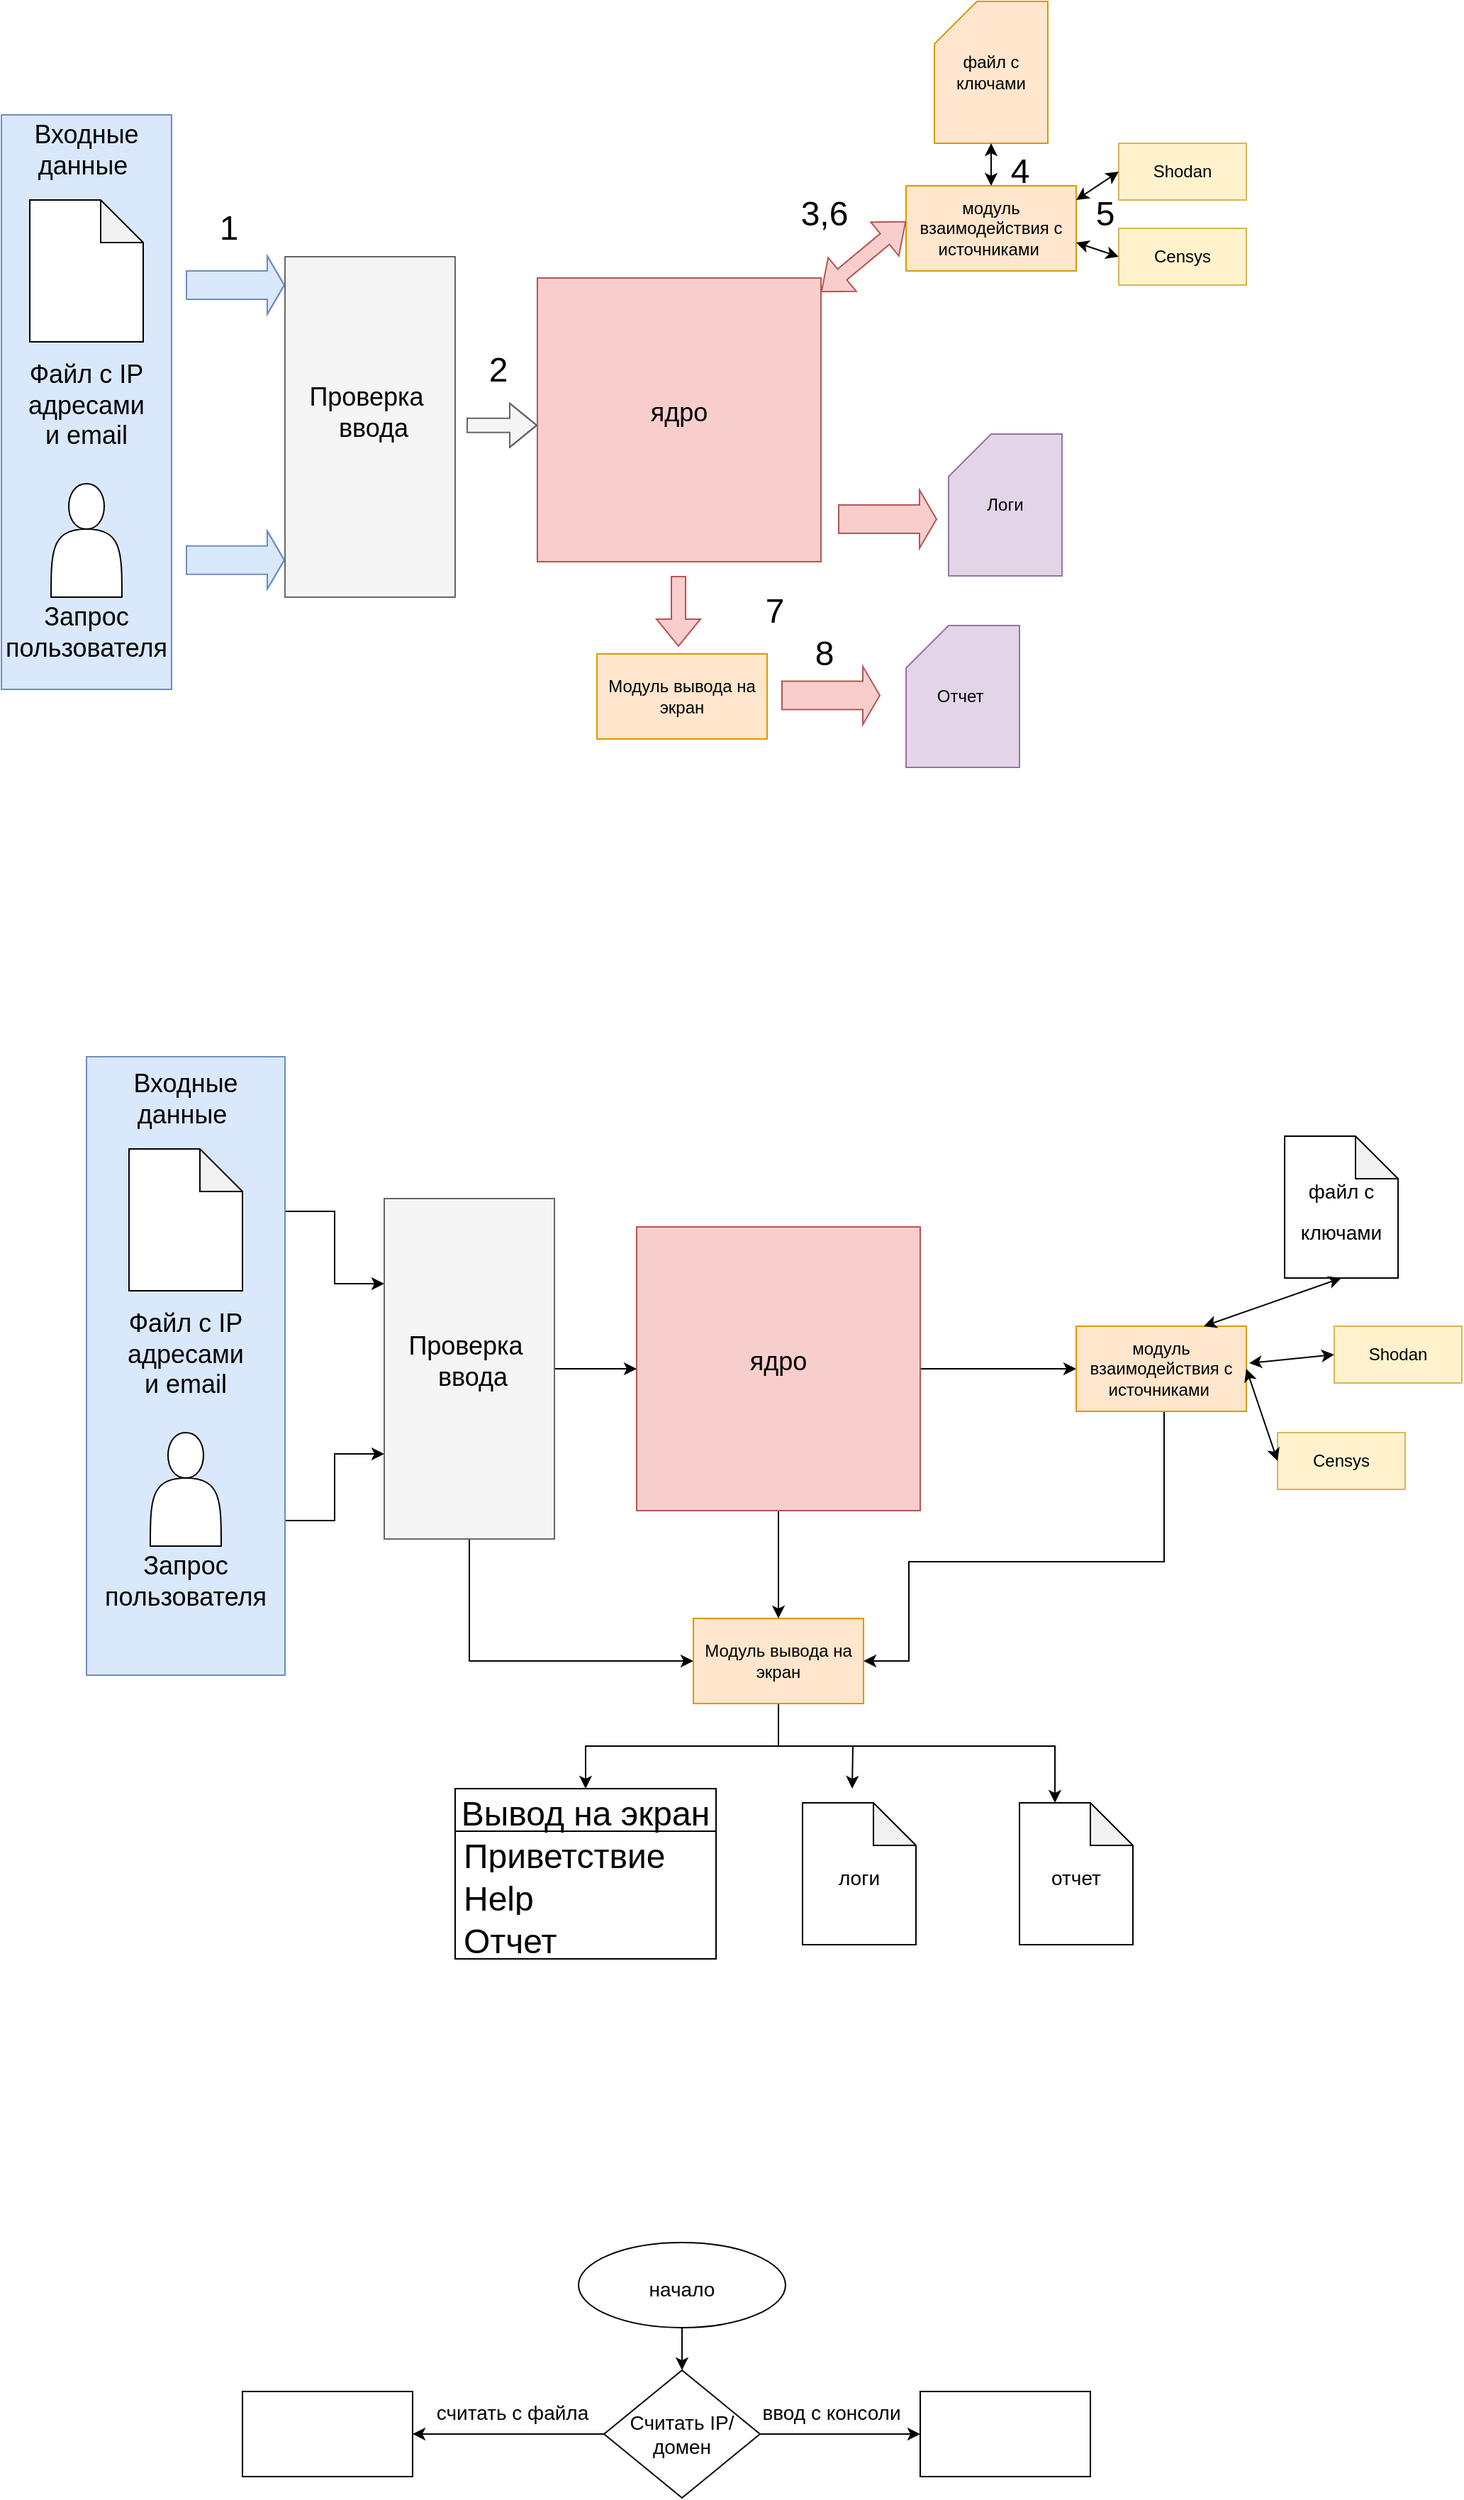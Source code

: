 <mxfile version="20.6.0" type="github">
  <diagram id="up5iI3iQv7PyqTdMi2UR" name="Страница 1">
    <mxGraphModel dx="1038" dy="1716" grid="1" gridSize="10" guides="1" tooltips="1" connect="1" arrows="1" fold="1" page="1" pageScale="1" pageWidth="827" pageHeight="1169" math="0" shadow="0">
      <root>
        <mxCell id="0" />
        <mxCell id="1" parent="0" />
        <mxCell id="2HNQQZp9qXN_uULMF0lr-115" style="edgeStyle=orthogonalEdgeStyle;rounded=0;orthogonalLoop=1;jettySize=auto;html=1;exitX=1;exitY=0.75;exitDx=0;exitDy=0;entryX=0;entryY=0.75;entryDx=0;entryDy=0;fontSize=24;" parent="1" source="2HNQQZp9qXN_uULMF0lr-110" target="2HNQQZp9qXN_uULMF0lr-51" edge="1">
          <mxGeometry relative="1" as="geometry" />
        </mxCell>
        <mxCell id="2HNQQZp9qXN_uULMF0lr-125" style="edgeStyle=orthogonalEdgeStyle;rounded=0;orthogonalLoop=1;jettySize=auto;html=1;exitX=1;exitY=0.25;exitDx=0;exitDy=0;fontSize=14;entryX=0;entryY=0.25;entryDx=0;entryDy=0;" parent="1" source="2HNQQZp9qXN_uULMF0lr-110" target="2HNQQZp9qXN_uULMF0lr-51" edge="1">
          <mxGeometry relative="1" as="geometry">
            <mxPoint x="260.077" y="1078" as="targetPoint" />
          </mxGeometry>
        </mxCell>
        <mxCell id="2HNQQZp9qXN_uULMF0lr-110" value="" style="rounded=0;whiteSpace=wrap;html=1;fontSize=24;fillColor=#dae8fc;strokeColor=#6c8ebf;" parent="1" vertex="1">
          <mxGeometry x="60" y="664" width="140" height="436" as="geometry" />
        </mxCell>
        <mxCell id="2HNQQZp9qXN_uULMF0lr-23" value="" style="rounded=0;whiteSpace=wrap;html=1;fillColor=#dae8fc;strokeColor=#6c8ebf;" parent="1" vertex="1">
          <mxGeometry width="120" height="405" as="geometry" />
        </mxCell>
        <mxCell id="2HNQQZp9qXN_uULMF0lr-1" value="" style="whiteSpace=wrap;html=1;aspect=fixed;fillColor=#f8cecc;strokeColor=#b85450;" parent="1" vertex="1">
          <mxGeometry x="378" y="115" width="200" height="200" as="geometry" />
        </mxCell>
        <mxCell id="2HNQQZp9qXN_uULMF0lr-3" value="" style="shape=note;whiteSpace=wrap;html=1;backgroundOutline=1;darkOpacity=0.05;" parent="1" vertex="1">
          <mxGeometry x="20" y="60" width="80" height="100" as="geometry" />
        </mxCell>
        <mxCell id="2HNQQZp9qXN_uULMF0lr-4" value="" style="shape=flexArrow;endArrow=classic;html=1;rounded=0;width=20;endSize=3.67;fillColor=#dae8fc;strokeColor=#6c8ebf;" parent="1" edge="1">
          <mxGeometry width="50" height="50" relative="1" as="geometry">
            <mxPoint x="130" y="120" as="sourcePoint" />
            <mxPoint x="200" y="120" as="targetPoint" />
            <Array as="points">
              <mxPoint x="170" y="120" />
            </Array>
          </mxGeometry>
        </mxCell>
        <mxCell id="2HNQQZp9qXN_uULMF0lr-5" value="модуль взаимодействия с источниками&amp;nbsp;" style="rounded=0;whiteSpace=wrap;html=1;fillColor=#ffe6cc;strokeColor=#d79b00;" parent="1" vertex="1">
          <mxGeometry x="638" y="50" width="120" height="60" as="geometry" />
        </mxCell>
        <mxCell id="2HNQQZp9qXN_uULMF0lr-6" value="Shodan" style="rounded=0;whiteSpace=wrap;html=1;fillColor=#fff2cc;strokeColor=#d6b656;" parent="1" vertex="1">
          <mxGeometry x="788" y="20" width="90" height="40" as="geometry" />
        </mxCell>
        <mxCell id="2HNQQZp9qXN_uULMF0lr-7" value="Censys" style="rounded=0;whiteSpace=wrap;html=1;fillColor=#fff2cc;strokeColor=#d6b656;" parent="1" vertex="1">
          <mxGeometry x="788" y="80" width="90" height="40" as="geometry" />
        </mxCell>
        <mxCell id="2HNQQZp9qXN_uULMF0lr-8" value="" style="shape=flexArrow;endArrow=classic;startArrow=classic;html=1;rounded=0;fillColor=#f8cecc;strokeColor=#b85450;" parent="1" edge="1">
          <mxGeometry width="100" height="100" relative="1" as="geometry">
            <mxPoint x="578" y="125" as="sourcePoint" />
            <mxPoint x="638" y="75" as="targetPoint" />
            <Array as="points">
              <mxPoint x="638" y="75" />
            </Array>
          </mxGeometry>
        </mxCell>
        <mxCell id="2HNQQZp9qXN_uULMF0lr-9" value="" style="endArrow=classic;startArrow=classic;html=1;rounded=0;" parent="1" edge="1">
          <mxGeometry width="50" height="50" relative="1" as="geometry">
            <mxPoint x="758" y="60" as="sourcePoint" />
            <mxPoint x="788" y="40" as="targetPoint" />
          </mxGeometry>
        </mxCell>
        <mxCell id="2HNQQZp9qXN_uULMF0lr-10" value="" style="endArrow=classic;startArrow=classic;html=1;rounded=0;entryX=0;entryY=0.5;entryDx=0;entryDy=0;" parent="1" target="2HNQQZp9qXN_uULMF0lr-7" edge="1">
          <mxGeometry width="50" height="50" relative="1" as="geometry">
            <mxPoint x="758" y="90" as="sourcePoint" />
            <mxPoint x="788" y="70" as="targetPoint" />
            <Array as="points" />
          </mxGeometry>
        </mxCell>
        <mxCell id="2HNQQZp9qXN_uULMF0lr-11" value="" style="shape=flexArrow;endArrow=classic;html=1;rounded=0;fillColor=#f8cecc;strokeColor=#b85450;" parent="1" edge="1">
          <mxGeometry width="50" height="50" relative="1" as="geometry">
            <mxPoint x="477.5" y="325" as="sourcePoint" />
            <mxPoint x="477.5" y="375" as="targetPoint" />
          </mxGeometry>
        </mxCell>
        <mxCell id="2HNQQZp9qXN_uULMF0lr-13" value="" style="shape=actor;whiteSpace=wrap;html=1;" parent="1" vertex="1">
          <mxGeometry x="35" y="260" width="50" height="80" as="geometry" />
        </mxCell>
        <mxCell id="2HNQQZp9qXN_uULMF0lr-14" value="" style="shape=flexArrow;endArrow=classic;html=1;rounded=0;width=20;endSize=3.67;fillColor=#dae8fc;strokeColor=#6c8ebf;" parent="1" edge="1">
          <mxGeometry width="50" height="50" relative="1" as="geometry">
            <mxPoint x="130" y="313.82" as="sourcePoint" />
            <mxPoint x="200" y="313.82" as="targetPoint" />
            <Array as="points">
              <mxPoint x="170" y="313.82" />
            </Array>
          </mxGeometry>
        </mxCell>
        <mxCell id="2HNQQZp9qXN_uULMF0lr-20" value="" style="shape=flexArrow;endArrow=classic;html=1;rounded=0;width=20;endSize=3.67;fillColor=#f8cecc;strokeColor=#b85450;" parent="1" edge="1">
          <mxGeometry width="50" height="50" relative="1" as="geometry">
            <mxPoint x="590" y="285" as="sourcePoint" />
            <mxPoint x="660" y="285" as="targetPoint" />
            <Array as="points" />
          </mxGeometry>
        </mxCell>
        <mxCell id="2HNQQZp9qXN_uULMF0lr-21" value="Логи" style="shape=card;whiteSpace=wrap;html=1;fillColor=#e1d5e7;strokeColor=#9673a6;" parent="1" vertex="1">
          <mxGeometry x="668" y="225" width="80" height="100" as="geometry" />
        </mxCell>
        <mxCell id="2HNQQZp9qXN_uULMF0lr-24" value="&lt;font style=&quot;font-size: 18px;&quot;&gt;Входные данные&amp;nbsp;&lt;/font&gt;" style="text;html=1;strokeColor=none;fillColor=none;align=center;verticalAlign=middle;whiteSpace=wrap;rounded=0;" parent="1" vertex="1">
          <mxGeometry x="30" y="10" width="60" height="30" as="geometry" />
        </mxCell>
        <mxCell id="2HNQQZp9qXN_uULMF0lr-25" value="" style="rounded=0;whiteSpace=wrap;html=1;fontSize=18;fillColor=#f5f5f5;fontColor=#333333;strokeColor=#666666;" parent="1" vertex="1">
          <mxGeometry x="200" y="100" width="120" height="240" as="geometry" />
        </mxCell>
        <mxCell id="2HNQQZp9qXN_uULMF0lr-26" value="Проверка&amp;nbsp; &amp;nbsp;ввода" style="text;html=1;strokeColor=none;fillColor=none;align=center;verticalAlign=middle;whiteSpace=wrap;rounded=0;fontSize=18;" parent="1" vertex="1">
          <mxGeometry x="230" y="195" width="60" height="30" as="geometry" />
        </mxCell>
        <mxCell id="2HNQQZp9qXN_uULMF0lr-31" value="Запрос пользователя&lt;br&gt;" style="text;html=1;strokeColor=none;fillColor=none;align=center;verticalAlign=middle;whiteSpace=wrap;rounded=0;fontSize=18;" parent="1" vertex="1">
          <mxGeometry x="30" y="350" width="60" height="30" as="geometry" />
        </mxCell>
        <mxCell id="2HNQQZp9qXN_uULMF0lr-32" value="Файл с IP адресами и email" style="text;html=1;strokeColor=none;fillColor=none;align=center;verticalAlign=middle;whiteSpace=wrap;rounded=0;fontSize=18;" parent="1" vertex="1">
          <mxGeometry x="30" y="190" width="60" height="30" as="geometry" />
        </mxCell>
        <mxCell id="2HNQQZp9qXN_uULMF0lr-33" value="" style="shape=flexArrow;endArrow=classic;html=1;rounded=0;fontSize=18;fillColor=#f5f5f5;strokeColor=#666666;" parent="1" edge="1">
          <mxGeometry width="50" height="50" relative="1" as="geometry">
            <mxPoint x="328" y="218.82" as="sourcePoint" />
            <mxPoint x="378" y="218.82" as="targetPoint" />
            <Array as="points">
              <mxPoint x="358" y="218.82" />
            </Array>
          </mxGeometry>
        </mxCell>
        <mxCell id="2HNQQZp9qXN_uULMF0lr-34" value="ядро" style="text;html=1;strokeColor=none;fillColor=none;align=center;verticalAlign=middle;whiteSpace=wrap;rounded=0;fontSize=18;" parent="1" vertex="1">
          <mxGeometry x="448" y="195" width="60" height="30" as="geometry" />
        </mxCell>
        <mxCell id="2HNQQZp9qXN_uULMF0lr-89" style="edgeStyle=orthogonalEdgeStyle;rounded=0;orthogonalLoop=1;jettySize=auto;html=1;fontSize=24;" parent="1" source="2HNQQZp9qXN_uULMF0lr-35" target="2HNQQZp9qXN_uULMF0lr-79" edge="1">
          <mxGeometry relative="1" as="geometry" />
        </mxCell>
        <mxCell id="2HNQQZp9qXN_uULMF0lr-121" style="edgeStyle=orthogonalEdgeStyle;rounded=0;orthogonalLoop=1;jettySize=auto;html=1;exitX=1;exitY=0.5;exitDx=0;exitDy=0;entryX=0;entryY=0.5;entryDx=0;entryDy=0;fontSize=24;" parent="1" source="2HNQQZp9qXN_uULMF0lr-35" target="2HNQQZp9qXN_uULMF0lr-38" edge="1">
          <mxGeometry relative="1" as="geometry" />
        </mxCell>
        <mxCell id="2HNQQZp9qXN_uULMF0lr-35" value="" style="whiteSpace=wrap;html=1;aspect=fixed;fillColor=#f8cecc;strokeColor=#b85450;" parent="1" vertex="1">
          <mxGeometry x="448" y="784" width="200" height="200" as="geometry" />
        </mxCell>
        <mxCell id="2HNQQZp9qXN_uULMF0lr-36" value="" style="shape=note;whiteSpace=wrap;html=1;backgroundOutline=1;darkOpacity=0.05;" parent="1" vertex="1">
          <mxGeometry x="90" y="729" width="80" height="100" as="geometry" />
        </mxCell>
        <mxCell id="2HNQQZp9qXN_uULMF0lr-94" style="edgeStyle=orthogonalEdgeStyle;rounded=0;orthogonalLoop=1;jettySize=auto;html=1;exitX=0.5;exitY=1;exitDx=0;exitDy=0;entryX=1;entryY=0.5;entryDx=0;entryDy=0;fontSize=24;" parent="1" source="2HNQQZp9qXN_uULMF0lr-38" target="2HNQQZp9qXN_uULMF0lr-79" edge="1">
          <mxGeometry relative="1" as="geometry">
            <Array as="points">
              <mxPoint x="820" y="914" />
              <mxPoint x="820" y="1020" />
              <mxPoint x="640" y="1020" />
              <mxPoint x="640" y="1090" />
            </Array>
          </mxGeometry>
        </mxCell>
        <mxCell id="2HNQQZp9qXN_uULMF0lr-38" value="модуль взаимодействия с источниками&amp;nbsp;" style="rounded=0;whiteSpace=wrap;html=1;fillColor=#ffe6cc;strokeColor=#d79b00;" parent="1" vertex="1">
          <mxGeometry x="758" y="854" width="120" height="60" as="geometry" />
        </mxCell>
        <mxCell id="2HNQQZp9qXN_uULMF0lr-39" value="Shodan" style="rounded=0;whiteSpace=wrap;html=1;fillColor=#fff2cc;strokeColor=#d6b656;" parent="1" vertex="1">
          <mxGeometry x="940" y="854" width="90" height="40" as="geometry" />
        </mxCell>
        <mxCell id="2HNQQZp9qXN_uULMF0lr-40" value="Censys" style="rounded=0;whiteSpace=wrap;html=1;fillColor=#fff2cc;strokeColor=#d6b656;" parent="1" vertex="1">
          <mxGeometry x="900" y="929" width="90" height="40" as="geometry" />
        </mxCell>
        <mxCell id="2HNQQZp9qXN_uULMF0lr-42" value="" style="endArrow=classic;startArrow=classic;html=1;rounded=0;entryX=0;entryY=0.5;entryDx=0;entryDy=0;" parent="1" edge="1" target="2HNQQZp9qXN_uULMF0lr-39">
          <mxGeometry width="50" height="50" relative="1" as="geometry">
            <mxPoint x="880" y="880" as="sourcePoint" />
            <mxPoint x="940.0" y="834" as="targetPoint" />
          </mxGeometry>
        </mxCell>
        <mxCell id="2HNQQZp9qXN_uULMF0lr-43" value="" style="endArrow=classic;startArrow=classic;html=1;rounded=0;entryX=0;entryY=0.5;entryDx=0;entryDy=0;exitX=1;exitY=0.5;exitDx=0;exitDy=0;" parent="1" source="2HNQQZp9qXN_uULMF0lr-38" target="2HNQQZp9qXN_uULMF0lr-40" edge="1">
          <mxGeometry width="50" height="50" relative="1" as="geometry">
            <mxPoint x="868.0" y="880" as="sourcePoint" />
            <mxPoint x="898" y="860" as="targetPoint" />
            <Array as="points" />
          </mxGeometry>
        </mxCell>
        <mxCell id="2HNQQZp9qXN_uULMF0lr-46" value="" style="shape=actor;whiteSpace=wrap;html=1;" parent="1" vertex="1">
          <mxGeometry x="105" y="929" width="50" height="80" as="geometry" />
        </mxCell>
        <mxCell id="2HNQQZp9qXN_uULMF0lr-50" value="&lt;font style=&quot;font-size: 18px;&quot;&gt;Входные данные&amp;nbsp;&lt;/font&gt;" style="text;html=1;strokeColor=none;fillColor=none;align=center;verticalAlign=middle;whiteSpace=wrap;rounded=0;" parent="1" vertex="1">
          <mxGeometry x="100" y="679" width="60" height="30" as="geometry" />
        </mxCell>
        <mxCell id="2HNQQZp9qXN_uULMF0lr-91" style="edgeStyle=orthogonalEdgeStyle;rounded=0;orthogonalLoop=1;jettySize=auto;html=1;entryX=0;entryY=0.5;entryDx=0;entryDy=0;fontSize=24;" parent="1" source="2HNQQZp9qXN_uULMF0lr-51" target="2HNQQZp9qXN_uULMF0lr-79" edge="1">
          <mxGeometry relative="1" as="geometry">
            <Array as="points">
              <mxPoint x="330" y="1090" />
            </Array>
          </mxGeometry>
        </mxCell>
        <mxCell id="2HNQQZp9qXN_uULMF0lr-116" style="edgeStyle=orthogonalEdgeStyle;rounded=0;orthogonalLoop=1;jettySize=auto;html=1;exitX=1;exitY=0.5;exitDx=0;exitDy=0;entryX=0;entryY=0.5;entryDx=0;entryDy=0;fontSize=24;" parent="1" source="2HNQQZp9qXN_uULMF0lr-51" target="2HNQQZp9qXN_uULMF0lr-35" edge="1">
          <mxGeometry relative="1" as="geometry" />
        </mxCell>
        <mxCell id="2HNQQZp9qXN_uULMF0lr-51" value="" style="rounded=0;whiteSpace=wrap;html=1;fontSize=18;fillColor=#f5f5f5;fontColor=#333333;strokeColor=#666666;" parent="1" vertex="1">
          <mxGeometry x="270" y="764" width="120" height="240" as="geometry" />
        </mxCell>
        <mxCell id="2HNQQZp9qXN_uULMF0lr-52" value="Проверка&amp;nbsp; &amp;nbsp;ввода" style="text;html=1;strokeColor=none;fillColor=none;align=center;verticalAlign=middle;whiteSpace=wrap;rounded=0;fontSize=18;" parent="1" vertex="1">
          <mxGeometry x="300" y="864" width="60" height="30" as="geometry" />
        </mxCell>
        <mxCell id="2HNQQZp9qXN_uULMF0lr-53" value="Запрос пользователя&lt;br&gt;" style="text;html=1;strokeColor=none;fillColor=none;align=center;verticalAlign=middle;whiteSpace=wrap;rounded=0;fontSize=18;" parent="1" vertex="1">
          <mxGeometry x="100" y="1019" width="60" height="30" as="geometry" />
        </mxCell>
        <mxCell id="2HNQQZp9qXN_uULMF0lr-54" value="Файл с IP адресами и email" style="text;html=1;strokeColor=none;fillColor=none;align=center;verticalAlign=middle;whiteSpace=wrap;rounded=0;fontSize=18;" parent="1" vertex="1">
          <mxGeometry x="100" y="859" width="60" height="30" as="geometry" />
        </mxCell>
        <mxCell id="2HNQQZp9qXN_uULMF0lr-56" value="ядро" style="text;html=1;strokeColor=none;fillColor=none;align=center;verticalAlign=middle;whiteSpace=wrap;rounded=0;fontSize=18;" parent="1" vertex="1">
          <mxGeometry x="518" y="864" width="60" height="30" as="geometry" />
        </mxCell>
        <mxCell id="2HNQQZp9qXN_uULMF0lr-64" value="файл с ключами" style="shape=card;whiteSpace=wrap;html=1;fillColor=#ffe6cc;strokeColor=#d79b00;" parent="1" vertex="1">
          <mxGeometry x="658" y="-80" width="80" height="100" as="geometry" />
        </mxCell>
        <mxCell id="2HNQQZp9qXN_uULMF0lr-65" value="" style="endArrow=classic;startArrow=classic;html=1;rounded=0;fontSize=12;entryX=0.5;entryY=1;entryDx=0;entryDy=0;entryPerimeter=0;" parent="1" source="2HNQQZp9qXN_uULMF0lr-5" target="2HNQQZp9qXN_uULMF0lr-64" edge="1">
          <mxGeometry width="50" height="50" relative="1" as="geometry">
            <mxPoint x="670" y="70" as="sourcePoint" />
            <mxPoint x="720" y="20" as="targetPoint" />
          </mxGeometry>
        </mxCell>
        <mxCell id="2HNQQZp9qXN_uULMF0lr-66" value="Отчет&amp;nbsp;" style="shape=card;whiteSpace=wrap;html=1;fontSize=12;fillColor=#e1d5e7;strokeColor=#9673a6;" parent="1" vertex="1">
          <mxGeometry x="638" y="360" width="80" height="100" as="geometry" />
        </mxCell>
        <mxCell id="2HNQQZp9qXN_uULMF0lr-67" value="Модуль вывода на экран" style="rounded=0;whiteSpace=wrap;html=1;fontSize=12;fillColor=#ffe6cc;strokeColor=#d79b00;" parent="1" vertex="1">
          <mxGeometry x="420" y="380" width="120" height="60" as="geometry" />
        </mxCell>
        <mxCell id="2HNQQZp9qXN_uULMF0lr-68" value="" style="shape=flexArrow;endArrow=classic;html=1;rounded=0;width=20;endSize=3.67;fillColor=#f8cecc;strokeColor=#b85450;" parent="1" edge="1">
          <mxGeometry width="50" height="50" relative="1" as="geometry">
            <mxPoint x="550" y="409.29" as="sourcePoint" />
            <mxPoint x="620" y="409.29" as="targetPoint" />
            <Array as="points" />
          </mxGeometry>
        </mxCell>
        <mxCell id="2HNQQZp9qXN_uULMF0lr-69" value="&lt;font style=&quot;font-size: 24px;&quot;&gt;1&lt;/font&gt;" style="text;html=1;align=center;verticalAlign=middle;resizable=0;points=[];autosize=1;strokeColor=none;fillColor=none;fontSize=12;" parent="1" vertex="1">
          <mxGeometry x="140" y="60" width="40" height="40" as="geometry" />
        </mxCell>
        <mxCell id="2HNQQZp9qXN_uULMF0lr-70" value="2" style="text;html=1;align=center;verticalAlign=middle;resizable=0;points=[];autosize=1;strokeColor=none;fillColor=none;fontSize=24;" parent="1" vertex="1">
          <mxGeometry x="330" y="160" width="40" height="40" as="geometry" />
        </mxCell>
        <mxCell id="2HNQQZp9qXN_uULMF0lr-71" value="3,6" style="text;html=1;align=center;verticalAlign=middle;resizable=0;points=[];autosize=1;strokeColor=none;fillColor=none;fontSize=24;" parent="1" vertex="1">
          <mxGeometry x="550" y="50" width="60" height="40" as="geometry" />
        </mxCell>
        <mxCell id="2HNQQZp9qXN_uULMF0lr-72" value="4" style="text;html=1;align=center;verticalAlign=middle;resizable=0;points=[];autosize=1;strokeColor=none;fillColor=none;fontSize=24;" parent="1" vertex="1">
          <mxGeometry x="698" y="20" width="40" height="40" as="geometry" />
        </mxCell>
        <mxCell id="2HNQQZp9qXN_uULMF0lr-74" value="5" style="text;html=1;align=center;verticalAlign=middle;resizable=0;points=[];autosize=1;strokeColor=none;fillColor=none;fontSize=24;" parent="1" vertex="1">
          <mxGeometry x="758" y="50" width="40" height="40" as="geometry" />
        </mxCell>
        <mxCell id="2HNQQZp9qXN_uULMF0lr-76" value="7" style="text;html=1;align=center;verticalAlign=middle;resizable=0;points=[];autosize=1;strokeColor=none;fillColor=none;fontSize=24;" parent="1" vertex="1">
          <mxGeometry x="525" y="330" width="40" height="40" as="geometry" />
        </mxCell>
        <mxCell id="2HNQQZp9qXN_uULMF0lr-77" value="8" style="text;html=1;align=center;verticalAlign=middle;resizable=0;points=[];autosize=1;strokeColor=none;fillColor=none;fontSize=24;" parent="1" vertex="1">
          <mxGeometry x="560" y="360" width="40" height="40" as="geometry" />
        </mxCell>
        <mxCell id="2HNQQZp9qXN_uULMF0lr-78" value="Модуль вывода на экран" style="rounded=0;whiteSpace=wrap;html=1;fontSize=12;fillColor=#ffe6cc;strokeColor=#d79b00;" parent="1" vertex="1">
          <mxGeometry x="420" y="380" width="120" height="60" as="geometry" />
        </mxCell>
        <mxCell id="2HNQQZp9qXN_uULMF0lr-105" style="edgeStyle=orthogonalEdgeStyle;rounded=0;orthogonalLoop=1;jettySize=auto;html=1;exitX=0.5;exitY=1;exitDx=0;exitDy=0;entryX=0.5;entryY=0;entryDx=0;entryDy=0;fontSize=24;" parent="1" source="2HNQQZp9qXN_uULMF0lr-79" target="2HNQQZp9qXN_uULMF0lr-101" edge="1">
          <mxGeometry relative="1" as="geometry" />
        </mxCell>
        <mxCell id="DM3x3-8vK9B7Ih-X84AP-8" style="edgeStyle=orthogonalEdgeStyle;rounded=0;orthogonalLoop=1;jettySize=auto;html=1;exitX=0.5;exitY=1;exitDx=0;exitDy=0;" edge="1" parent="1" source="2HNQQZp9qXN_uULMF0lr-79">
          <mxGeometry relative="1" as="geometry">
            <mxPoint x="600" y="1180" as="targetPoint" />
          </mxGeometry>
        </mxCell>
        <mxCell id="DM3x3-8vK9B7Ih-X84AP-9" style="edgeStyle=orthogonalEdgeStyle;rounded=0;orthogonalLoop=1;jettySize=auto;html=1;entryX=0;entryY=0;entryDx=25;entryDy=0;entryPerimeter=0;" edge="1" parent="1" source="2HNQQZp9qXN_uULMF0lr-79" target="DM3x3-8vK9B7Ih-X84AP-6">
          <mxGeometry relative="1" as="geometry">
            <Array as="points">
              <mxPoint x="548" y="1150" />
              <mxPoint x="743" y="1150" />
            </Array>
          </mxGeometry>
        </mxCell>
        <mxCell id="2HNQQZp9qXN_uULMF0lr-79" value="Модуль вывода на экран" style="rounded=0;whiteSpace=wrap;html=1;fontSize=12;fillColor=#ffe6cc;strokeColor=#d79b00;" parent="1" vertex="1">
          <mxGeometry x="488" y="1060" width="120" height="60" as="geometry" />
        </mxCell>
        <mxCell id="2HNQQZp9qXN_uULMF0lr-101" value="Вывод на экран" style="swimlane;fontStyle=0;childLayout=stackLayout;horizontal=1;startSize=30;horizontalStack=0;resizeParent=1;resizeParentMax=0;resizeLast=0;collapsible=1;marginBottom=0;fontSize=24;" parent="1" vertex="1">
          <mxGeometry x="320" y="1180" width="184" height="120" as="geometry" />
        </mxCell>
        <mxCell id="2HNQQZp9qXN_uULMF0lr-102" value="Приветствие" style="text;strokeColor=none;fillColor=none;align=left;verticalAlign=middle;spacingLeft=4;spacingRight=4;overflow=hidden;points=[[0,0.5],[1,0.5]];portConstraint=eastwest;rotatable=0;fontSize=24;" parent="2HNQQZp9qXN_uULMF0lr-101" vertex="1">
          <mxGeometry y="30" width="184" height="30" as="geometry" />
        </mxCell>
        <mxCell id="2HNQQZp9qXN_uULMF0lr-103" value="Help" style="text;strokeColor=none;fillColor=none;align=left;verticalAlign=middle;spacingLeft=4;spacingRight=4;overflow=hidden;points=[[0,0.5],[1,0.5]];portConstraint=eastwest;rotatable=0;fontSize=24;" parent="2HNQQZp9qXN_uULMF0lr-101" vertex="1">
          <mxGeometry y="60" width="184" height="30" as="geometry" />
        </mxCell>
        <mxCell id="2HNQQZp9qXN_uULMF0lr-104" value="Отчет" style="text;strokeColor=none;fillColor=none;align=left;verticalAlign=middle;spacingLeft=4;spacingRight=4;overflow=hidden;points=[[0,0.5],[1,0.5]];portConstraint=eastwest;rotatable=0;fontSize=24;" parent="2HNQQZp9qXN_uULMF0lr-101" vertex="1">
          <mxGeometry y="90" width="184" height="30" as="geometry" />
        </mxCell>
        <mxCell id="2HNQQZp9qXN_uULMF0lr-111" value="&lt;font style=&quot;font-size: 14px;&quot;&gt;файл с ключами&lt;/font&gt;" style="shape=note;whiteSpace=wrap;html=1;backgroundOutline=1;darkOpacity=0.05;fontSize=24;" parent="1" vertex="1">
          <mxGeometry x="905" y="720" width="80" height="100" as="geometry" />
        </mxCell>
        <mxCell id="2HNQQZp9qXN_uULMF0lr-123" value="" style="endArrow=classic;startArrow=classic;html=1;rounded=0;entryX=0.5;entryY=1;entryDx=0;entryDy=0;entryPerimeter=0;exitX=0.75;exitY=0;exitDx=0;exitDy=0;" parent="1" source="2HNQQZp9qXN_uULMF0lr-38" target="2HNQQZp9qXN_uULMF0lr-111" edge="1">
          <mxGeometry width="50" height="50" relative="1" as="geometry">
            <mxPoint x="880" y="880" as="sourcePoint" />
            <mxPoint x="940.0" y="834" as="targetPoint" />
            <Array as="points" />
          </mxGeometry>
        </mxCell>
        <mxCell id="2HNQQZp9qXN_uULMF0lr-140" style="edgeStyle=orthogonalEdgeStyle;rounded=0;orthogonalLoop=1;jettySize=auto;html=1;fontSize=14;" parent="1" source="2HNQQZp9qXN_uULMF0lr-136" target="2HNQQZp9qXN_uULMF0lr-139" edge="1">
          <mxGeometry relative="1" as="geometry" />
        </mxCell>
        <mxCell id="2HNQQZp9qXN_uULMF0lr-136" value="&lt;font style=&quot;font-size: 14px;&quot;&gt;начало&lt;/font&gt;" style="ellipse;whiteSpace=wrap;html=1;fontSize=24;" parent="1" vertex="1">
          <mxGeometry x="407" y="1500" width="146" height="60" as="geometry" />
        </mxCell>
        <mxCell id="2HNQQZp9qXN_uULMF0lr-143" style="edgeStyle=orthogonalEdgeStyle;rounded=0;orthogonalLoop=1;jettySize=auto;html=1;exitX=1;exitY=0.5;exitDx=0;exitDy=0;fontSize=14;" parent="1" source="2HNQQZp9qXN_uULMF0lr-139" target="2HNQQZp9qXN_uULMF0lr-142" edge="1">
          <mxGeometry relative="1" as="geometry" />
        </mxCell>
        <mxCell id="2HNQQZp9qXN_uULMF0lr-144" style="edgeStyle=orthogonalEdgeStyle;rounded=0;orthogonalLoop=1;jettySize=auto;html=1;exitX=0;exitY=0.5;exitDx=0;exitDy=0;fontSize=14;" parent="1" source="2HNQQZp9qXN_uULMF0lr-139" target="2HNQQZp9qXN_uULMF0lr-141" edge="1">
          <mxGeometry relative="1" as="geometry" />
        </mxCell>
        <mxCell id="2HNQQZp9qXN_uULMF0lr-139" value="Считать IP/ домен" style="rhombus;whiteSpace=wrap;html=1;fontSize=14;" parent="1" vertex="1">
          <mxGeometry x="425" y="1590" width="110" height="90" as="geometry" />
        </mxCell>
        <mxCell id="2HNQQZp9qXN_uULMF0lr-141" value="" style="rounded=0;whiteSpace=wrap;html=1;fontSize=14;" parent="1" vertex="1">
          <mxGeometry x="170" y="1605" width="120" height="60" as="geometry" />
        </mxCell>
        <mxCell id="2HNQQZp9qXN_uULMF0lr-142" value="" style="rounded=0;whiteSpace=wrap;html=1;fontSize=14;" parent="1" vertex="1">
          <mxGeometry x="648" y="1605" width="120" height="60" as="geometry" />
        </mxCell>
        <mxCell id="2HNQQZp9qXN_uULMF0lr-145" value="ввод с консоли" style="text;html=1;align=center;verticalAlign=middle;resizable=0;points=[];autosize=1;strokeColor=none;fillColor=none;fontSize=14;" parent="1" vertex="1">
          <mxGeometry x="525" y="1605" width="120" height="30" as="geometry" />
        </mxCell>
        <mxCell id="2HNQQZp9qXN_uULMF0lr-146" value="считать с файла" style="text;html=1;align=center;verticalAlign=middle;resizable=0;points=[];autosize=1;strokeColor=none;fillColor=none;fontSize=14;" parent="1" vertex="1">
          <mxGeometry x="295" y="1605" width="130" height="30" as="geometry" />
        </mxCell>
        <mxCell id="DM3x3-8vK9B7Ih-X84AP-5" value="&lt;font style=&quot;font-size: 14px;&quot;&gt;&lt;font style=&quot;vertical-align: inherit;&quot;&gt;&lt;font style=&quot;vertical-align: inherit;&quot;&gt;логи&lt;/font&gt;&lt;/font&gt;&lt;/font&gt;" style="shape=note;whiteSpace=wrap;html=1;backgroundOutline=1;darkOpacity=0.05;fontSize=24;" vertex="1" parent="1">
          <mxGeometry x="565" y="1190" width="80" height="100" as="geometry" />
        </mxCell>
        <mxCell id="DM3x3-8vK9B7Ih-X84AP-6" value="&lt;font style=&quot;font-size: 14px;&quot;&gt;отчет&lt;/font&gt;" style="shape=note;whiteSpace=wrap;html=1;backgroundOutline=1;darkOpacity=0.05;fontSize=24;" vertex="1" parent="1">
          <mxGeometry x="718" y="1190" width="80" height="100" as="geometry" />
        </mxCell>
      </root>
    </mxGraphModel>
  </diagram>
</mxfile>

